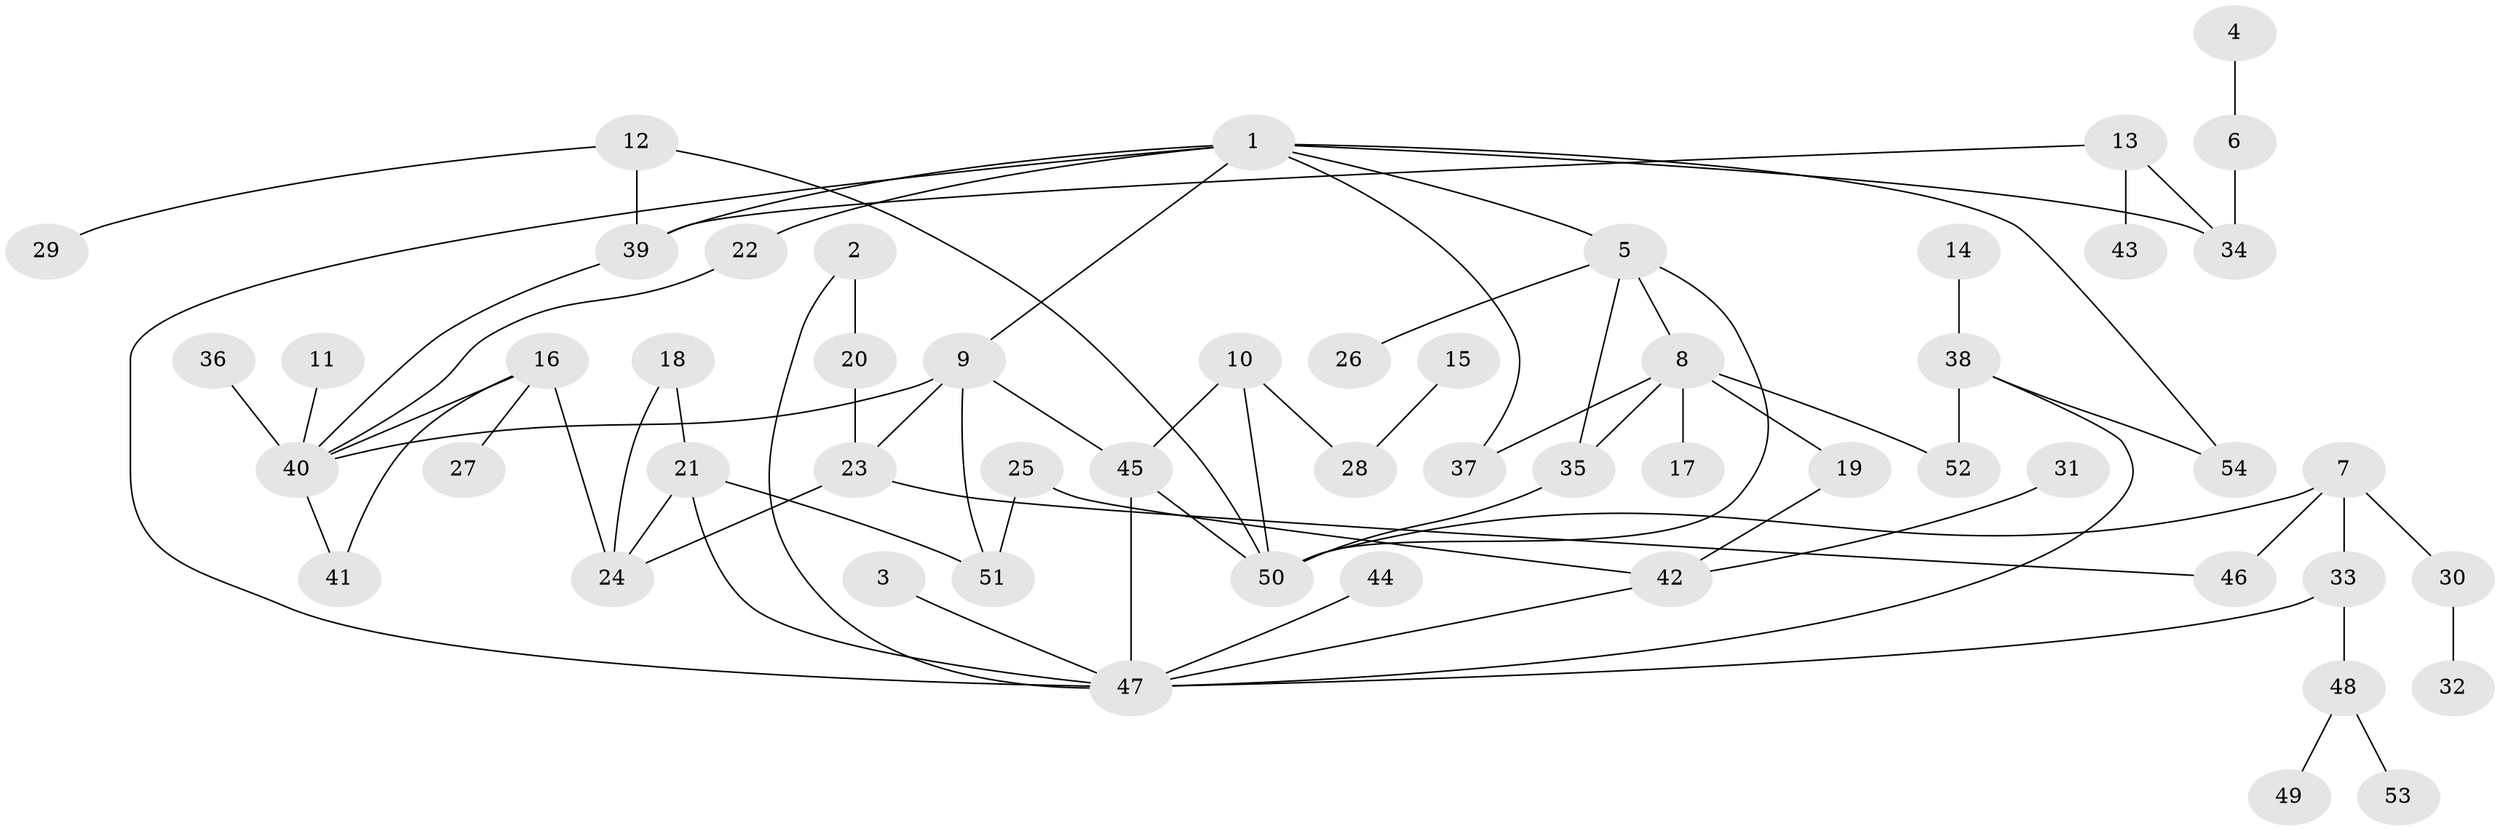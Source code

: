 // original degree distribution, {7: 0.028037383177570093, 3: 0.19626168224299065, 9: 0.009345794392523364, 2: 0.308411214953271, 4: 0.11214953271028037, 1: 0.3177570093457944, 5: 0.028037383177570093}
// Generated by graph-tools (version 1.1) at 2025/25/03/09/25 03:25:25]
// undirected, 54 vertices, 75 edges
graph export_dot {
graph [start="1"]
  node [color=gray90,style=filled];
  1;
  2;
  3;
  4;
  5;
  6;
  7;
  8;
  9;
  10;
  11;
  12;
  13;
  14;
  15;
  16;
  17;
  18;
  19;
  20;
  21;
  22;
  23;
  24;
  25;
  26;
  27;
  28;
  29;
  30;
  31;
  32;
  33;
  34;
  35;
  36;
  37;
  38;
  39;
  40;
  41;
  42;
  43;
  44;
  45;
  46;
  47;
  48;
  49;
  50;
  51;
  52;
  53;
  54;
  1 -- 5 [weight=1.0];
  1 -- 9 [weight=1.0];
  1 -- 22 [weight=1.0];
  1 -- 34 [weight=1.0];
  1 -- 37 [weight=1.0];
  1 -- 39 [weight=1.0];
  1 -- 47 [weight=1.0];
  1 -- 54 [weight=1.0];
  2 -- 20 [weight=1.0];
  2 -- 47 [weight=1.0];
  3 -- 47 [weight=1.0];
  4 -- 6 [weight=1.0];
  5 -- 8 [weight=1.0];
  5 -- 26 [weight=1.0];
  5 -- 35 [weight=1.0];
  5 -- 50 [weight=1.0];
  6 -- 34 [weight=1.0];
  7 -- 30 [weight=1.0];
  7 -- 33 [weight=1.0];
  7 -- 46 [weight=1.0];
  7 -- 50 [weight=1.0];
  8 -- 17 [weight=1.0];
  8 -- 19 [weight=1.0];
  8 -- 35 [weight=1.0];
  8 -- 37 [weight=1.0];
  8 -- 52 [weight=1.0];
  9 -- 23 [weight=1.0];
  9 -- 40 [weight=1.0];
  9 -- 45 [weight=1.0];
  9 -- 51 [weight=1.0];
  10 -- 28 [weight=1.0];
  10 -- 45 [weight=1.0];
  10 -- 50 [weight=1.0];
  11 -- 40 [weight=1.0];
  12 -- 29 [weight=1.0];
  12 -- 39 [weight=1.0];
  12 -- 50 [weight=1.0];
  13 -- 34 [weight=1.0];
  13 -- 39 [weight=1.0];
  13 -- 43 [weight=1.0];
  14 -- 38 [weight=1.0];
  15 -- 28 [weight=1.0];
  16 -- 24 [weight=1.0];
  16 -- 27 [weight=1.0];
  16 -- 40 [weight=1.0];
  16 -- 41 [weight=1.0];
  18 -- 21 [weight=1.0];
  18 -- 24 [weight=1.0];
  19 -- 42 [weight=1.0];
  20 -- 23 [weight=1.0];
  21 -- 24 [weight=1.0];
  21 -- 47 [weight=1.0];
  21 -- 51 [weight=1.0];
  22 -- 40 [weight=1.0];
  23 -- 24 [weight=1.0];
  23 -- 46 [weight=1.0];
  25 -- 42 [weight=1.0];
  25 -- 51 [weight=1.0];
  30 -- 32 [weight=1.0];
  31 -- 42 [weight=1.0];
  33 -- 47 [weight=1.0];
  33 -- 48 [weight=1.0];
  35 -- 50 [weight=1.0];
  36 -- 40 [weight=1.0];
  38 -- 47 [weight=1.0];
  38 -- 52 [weight=1.0];
  38 -- 54 [weight=1.0];
  39 -- 40 [weight=1.0];
  40 -- 41 [weight=1.0];
  42 -- 47 [weight=1.0];
  44 -- 47 [weight=1.0];
  45 -- 47 [weight=1.0];
  45 -- 50 [weight=1.0];
  48 -- 49 [weight=1.0];
  48 -- 53 [weight=1.0];
}
